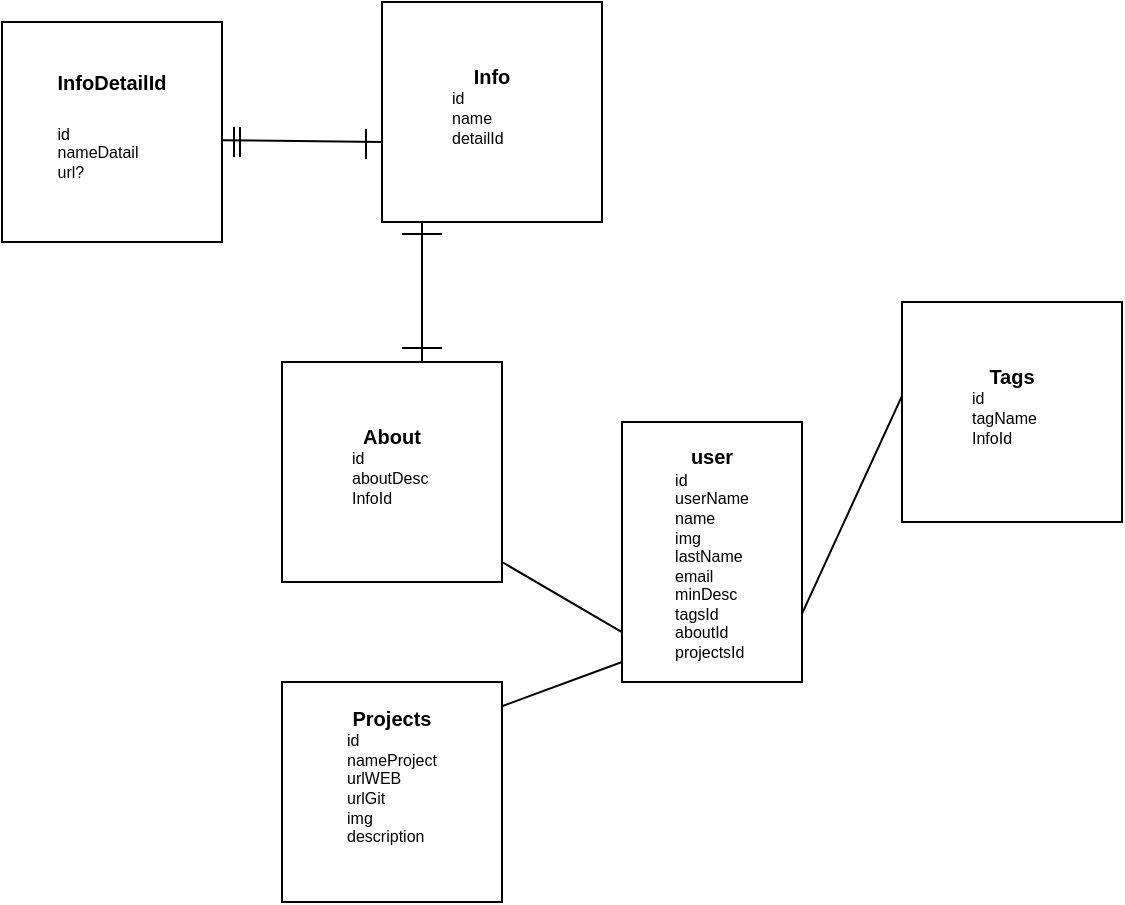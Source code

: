 <mxfile version="22.0.0" type="github">
  <diagram name="Page-1" id="6ot5tKGp_10JXIGLp8TC">
    <mxGraphModel dx="1024" dy="591" grid="1" gridSize="10" guides="1" tooltips="1" connect="1" arrows="1" fold="1" page="1" pageScale="1" pageWidth="827" pageHeight="1169" math="0" shadow="0">
      <root>
        <mxCell id="0" />
        <mxCell id="1" parent="0" />
        <mxCell id="KVeLCKiCaUEHIs7X6N4U-1" value="&lt;div style=&quot;&quot;&gt;&lt;div style=&quot;border-color: var(--border-color);&quot;&gt;&lt;span style=&quot;background-color: initial;&quot;&gt;&lt;b style=&quot;&quot;&gt;&lt;font style=&quot;font-size: 10px;&quot;&gt;user&lt;/font&gt;&lt;/b&gt;&lt;/span&gt;&lt;br&gt;&lt;div style=&quot;font-size: 8px; text-align: left;&quot;&gt;&lt;span style=&quot;background-color: initial;&quot;&gt;id&lt;/span&gt;&lt;/div&gt;&lt;span style=&quot;font-size: 8px; background-color: initial;&quot;&gt;&lt;div style=&quot;text-align: left;&quot;&gt;&lt;span style=&quot;background-color: initial;&quot;&gt;userName&lt;/span&gt;&lt;/div&gt;&lt;/span&gt;&lt;span style=&quot;font-size: 8px; background-color: initial;&quot;&gt;&lt;div style=&quot;text-align: left;&quot;&gt;&lt;span style=&quot;background-color: initial;&quot;&gt;name&lt;/span&gt;&lt;/div&gt;&lt;div style=&quot;text-align: left;&quot;&gt;&lt;span style=&quot;background-color: initial;&quot;&gt;img&lt;/span&gt;&lt;/div&gt;&lt;/span&gt;&lt;span style=&quot;font-size: 8px; background-color: initial;&quot;&gt;&lt;div style=&quot;text-align: left;&quot;&gt;&lt;span style=&quot;background-color: initial;&quot;&gt;lastName&lt;/span&gt;&lt;/div&gt;&lt;/span&gt;&lt;span style=&quot;font-size: 8px; background-color: initial;&quot;&gt;&lt;div style=&quot;text-align: left;&quot;&gt;&lt;span style=&quot;background-color: initial;&quot;&gt;email&lt;/span&gt;&lt;/div&gt;&lt;/span&gt;&lt;span style=&quot;font-size: 8px; background-color: initial;&quot;&gt;&lt;div style=&quot;text-align: left;&quot;&gt;&lt;span style=&quot;background-color: initial;&quot;&gt;minDesc&lt;/span&gt;&lt;/div&gt;&lt;/span&gt;&lt;span style=&quot;font-size: 8px; background-color: initial;&quot;&gt;&lt;div style=&quot;text-align: left;&quot;&gt;&lt;span style=&quot;background-color: initial;&quot;&gt;tagsId&lt;/span&gt;&lt;/div&gt;&lt;/span&gt;&lt;span style=&quot;font-size: 8px; background-color: initial;&quot;&gt;&lt;div style=&quot;text-align: left;&quot;&gt;&lt;span style=&quot;background-color: initial;&quot;&gt;aboutId&lt;/span&gt;&lt;/div&gt;&lt;/span&gt;&lt;span style=&quot;font-size: 8px; background-color: initial;&quot;&gt;&lt;div style=&quot;text-align: left;&quot;&gt;&lt;span style=&quot;background-color: initial;&quot;&gt;projectsId&lt;/span&gt;&lt;/div&gt;&lt;/span&gt;&lt;/div&gt;&lt;/div&gt;" style="rounded=0;whiteSpace=wrap;html=1;align=center;" vertex="1" parent="1">
          <mxGeometry x="360" y="280" width="90" height="130" as="geometry" />
        </mxCell>
        <mxCell id="KVeLCKiCaUEHIs7X6N4U-2" value="&lt;span style=&quot;background-color: initial; text-align: left; font-size: 10px;&quot;&gt;&lt;b&gt;About&lt;/b&gt;&lt;/span&gt;&lt;br&gt;&lt;span style=&quot;border-color: var(--border-color); background-color: initial; font-size: 8px;&quot;&gt;&lt;div style=&quot;border-color: var(--border-color); text-align: left;&quot;&gt;id&lt;/div&gt;&lt;/span&gt;&lt;span style=&quot;border-color: var(--border-color); background-color: initial; font-size: 8px;&quot;&gt;&lt;div style=&quot;border-color: var(--border-color); text-align: left;&quot;&gt;aboutDesc&lt;/div&gt;&lt;/span&gt;&lt;span style=&quot;border-color: var(--border-color); background-color: initial; font-size: 8px;&quot;&gt;&lt;div style=&quot;border-color: var(--border-color); text-align: left;&quot;&gt;InfoId&lt;/div&gt;&lt;/span&gt;&lt;ul style=&quot;border-color: var(--border-color); font-size: 8px;&quot;&gt;&lt;/ul&gt;" style="whiteSpace=wrap;html=1;aspect=fixed;" vertex="1" parent="1">
          <mxGeometry x="190" y="250" width="110" height="110" as="geometry" />
        </mxCell>
        <mxCell id="KVeLCKiCaUEHIs7X6N4U-3" value="&lt;span style=&quot;background-color: initial; text-align: left; font-size: 10px;&quot;&gt;&lt;b&gt;Info&lt;/b&gt;&lt;/span&gt;&lt;br&gt;&lt;span style=&quot;border-color: var(--border-color); background-color: initial; font-size: 8px;&quot;&gt;&lt;div style=&quot;border-color: var(--border-color); text-align: left;&quot;&gt;id&lt;/div&gt;&lt;/span&gt;&lt;span style=&quot;border-color: var(--border-color); background-color: initial; font-size: 8px;&quot;&gt;&lt;div style=&quot;border-color: var(--border-color); text-align: left;&quot;&gt;name&lt;/div&gt;&lt;/span&gt;&lt;span style=&quot;border-color: var(--border-color); background-color: initial; font-size: 8px;&quot;&gt;&lt;div style=&quot;border-color: var(--border-color); text-align: left;&quot;&gt;detailId&lt;/div&gt;&lt;/span&gt;&lt;ul style=&quot;border-color: var(--border-color); font-size: 8px;&quot;&gt;&lt;/ul&gt;" style="whiteSpace=wrap;html=1;aspect=fixed;" vertex="1" parent="1">
          <mxGeometry x="240" y="70" width="110" height="110" as="geometry" />
        </mxCell>
        <mxCell id="KVeLCKiCaUEHIs7X6N4U-4" value="&lt;span style=&quot;text-align: left; background-color: initial; font-size: 10px;&quot;&gt;&lt;b&gt;InfoDetailId&lt;br&gt;&lt;/b&gt;&lt;/span&gt;&lt;br&gt;&lt;span style=&quot;border-color: var(--border-color); background-color: initial; font-size: 8px;&quot;&gt;&lt;div style=&quot;border-color: var(--border-color); text-align: left;&quot;&gt;id&lt;/div&gt;&lt;/span&gt;&lt;span style=&quot;border-color: var(--border-color); background-color: initial; font-size: 8px;&quot;&gt;&lt;div style=&quot;border-color: var(--border-color); text-align: left;&quot;&gt;nameDatail&lt;/div&gt;&lt;div style=&quot;border-color: var(--border-color); text-align: left;&quot;&gt;url?&lt;/div&gt;&lt;/span&gt;&lt;ul style=&quot;border-color: var(--border-color); font-size: 8px;&quot;&gt;&lt;/ul&gt;" style="whiteSpace=wrap;html=1;aspect=fixed;" vertex="1" parent="1">
          <mxGeometry x="50" y="80" width="110" height="110" as="geometry" />
        </mxCell>
        <mxCell id="KVeLCKiCaUEHIs7X6N4U-5" value="" style="endArrow=none;html=1;rounded=0;entryX=0;entryY=0.636;entryDx=0;entryDy=0;entryPerimeter=0;exitX=0.999;exitY=0.537;exitDx=0;exitDy=0;exitPerimeter=0;" edge="1" parent="1" source="KVeLCKiCaUEHIs7X6N4U-4" target="KVeLCKiCaUEHIs7X6N4U-3">
          <mxGeometry width="50" height="50" relative="1" as="geometry">
            <mxPoint x="160" y="120" as="sourcePoint" />
            <mxPoint x="220" y="110" as="targetPoint" />
          </mxGeometry>
        </mxCell>
        <mxCell id="KVeLCKiCaUEHIs7X6N4U-6" value="" style="endArrow=none;html=1;rounded=0;" edge="1" parent="1">
          <mxGeometry width="50" height="50" relative="1" as="geometry">
            <mxPoint x="166" y="132.46" as="sourcePoint" />
            <mxPoint x="166" y="147.55" as="targetPoint" />
          </mxGeometry>
        </mxCell>
        <mxCell id="KVeLCKiCaUEHIs7X6N4U-8" value="" style="endArrow=none;html=1;rounded=0;" edge="1" parent="1">
          <mxGeometry width="50" height="50" relative="1" as="geometry">
            <mxPoint x="169" y="132.46" as="sourcePoint" />
            <mxPoint x="169" y="147.55" as="targetPoint" />
          </mxGeometry>
        </mxCell>
        <mxCell id="KVeLCKiCaUEHIs7X6N4U-9" value="" style="endArrow=none;html=1;rounded=0;" edge="1" parent="1">
          <mxGeometry width="50" height="50" relative="1" as="geometry">
            <mxPoint x="232" y="133.46" as="sourcePoint" />
            <mxPoint x="232" y="148.55" as="targetPoint" />
          </mxGeometry>
        </mxCell>
        <mxCell id="KVeLCKiCaUEHIs7X6N4U-11" value="" style="endArrow=none;html=1;rounded=0;" edge="1" parent="1">
          <mxGeometry width="50" height="50" relative="1" as="geometry">
            <mxPoint x="260" y="250" as="sourcePoint" />
            <mxPoint x="260" y="180" as="targetPoint" />
          </mxGeometry>
        </mxCell>
        <mxCell id="KVeLCKiCaUEHIs7X6N4U-12" value="" style="endArrow=none;html=1;rounded=0;" edge="1" parent="1">
          <mxGeometry width="50" height="50" relative="1" as="geometry">
            <mxPoint x="250" y="186.0" as="sourcePoint" />
            <mxPoint x="270" y="186" as="targetPoint" />
          </mxGeometry>
        </mxCell>
        <mxCell id="KVeLCKiCaUEHIs7X6N4U-13" value="" style="endArrow=none;html=1;rounded=0;" edge="1" parent="1">
          <mxGeometry width="50" height="50" relative="1" as="geometry">
            <mxPoint x="250" y="243.0" as="sourcePoint" />
            <mxPoint x="270" y="243" as="targetPoint" />
          </mxGeometry>
        </mxCell>
        <mxCell id="KVeLCKiCaUEHIs7X6N4U-14" value="" style="endArrow=none;html=1;rounded=0;entryX=-0.003;entryY=0.807;entryDx=0;entryDy=0;entryPerimeter=0;" edge="1" parent="1" target="KVeLCKiCaUEHIs7X6N4U-1">
          <mxGeometry width="50" height="50" relative="1" as="geometry">
            <mxPoint x="300" y="350" as="sourcePoint" />
            <mxPoint x="350" y="300" as="targetPoint" />
          </mxGeometry>
        </mxCell>
        <mxCell id="KVeLCKiCaUEHIs7X6N4U-15" value="&lt;span style=&quot;background-color: initial; text-align: left; font-size: 10px;&quot;&gt;&lt;b&gt;Tags&lt;/b&gt;&lt;/span&gt;&lt;br&gt;&lt;span style=&quot;border-color: var(--border-color); background-color: initial; font-size: 8px;&quot;&gt;&lt;div style=&quot;border-color: var(--border-color); text-align: left;&quot;&gt;id&lt;/div&gt;&lt;/span&gt;&lt;span style=&quot;border-color: var(--border-color); background-color: initial; font-size: 8px;&quot;&gt;&lt;div style=&quot;border-color: var(--border-color); text-align: left;&quot;&gt;tagName&lt;/div&gt;&lt;/span&gt;&lt;span style=&quot;border-color: var(--border-color); background-color: initial; font-size: 8px;&quot;&gt;&lt;div style=&quot;border-color: var(--border-color); text-align: left;&quot;&gt;InfoId&lt;/div&gt;&lt;/span&gt;&lt;ul style=&quot;border-color: var(--border-color); font-size: 8px;&quot;&gt;&lt;/ul&gt;" style="whiteSpace=wrap;html=1;aspect=fixed;" vertex="1" parent="1">
          <mxGeometry x="500" y="220" width="110" height="110" as="geometry" />
        </mxCell>
        <mxCell id="KVeLCKiCaUEHIs7X6N4U-16" value="" style="endArrow=none;html=1;rounded=0;entryX=-0.001;entryY=0.429;entryDx=0;entryDy=0;entryPerimeter=0;exitX=1.001;exitY=0.736;exitDx=0;exitDy=0;exitPerimeter=0;" edge="1" parent="1" source="KVeLCKiCaUEHIs7X6N4U-1" target="KVeLCKiCaUEHIs7X6N4U-15">
          <mxGeometry width="50" height="50" relative="1" as="geometry">
            <mxPoint x="450" y="350" as="sourcePoint" />
            <mxPoint x="500" y="300" as="targetPoint" />
          </mxGeometry>
        </mxCell>
        <mxCell id="KVeLCKiCaUEHIs7X6N4U-17" value="&lt;span style=&quot;background-color: initial; text-align: left; font-size: 10px;&quot;&gt;&lt;b&gt;Projects&lt;/b&gt;&lt;/span&gt;&lt;br&gt;&lt;span style=&quot;border-color: var(--border-color); background-color: initial; font-size: 8px;&quot;&gt;&lt;div style=&quot;border-color: var(--border-color); text-align: left;&quot;&gt;id&lt;/div&gt;&lt;/span&gt;&lt;span style=&quot;border-color: var(--border-color); background-color: initial; font-size: 8px;&quot;&gt;&lt;div style=&quot;border-color: var(--border-color); text-align: left;&quot;&gt;nameProject&lt;/div&gt;&lt;/span&gt;&lt;span style=&quot;border-color: var(--border-color); background-color: initial; font-size: 8px;&quot;&gt;&lt;div style=&quot;border-color: var(--border-color); text-align: left;&quot;&gt;urlWEB&lt;/div&gt;&lt;div style=&quot;border-color: var(--border-color); text-align: left;&quot;&gt;urlGit&lt;/div&gt;&lt;div style=&quot;border-color: var(--border-color); text-align: left;&quot;&gt;img&lt;/div&gt;&lt;div style=&quot;border-color: var(--border-color); text-align: left;&quot;&gt;description&lt;/div&gt;&lt;div style=&quot;border-color: var(--border-color); text-align: left;&quot;&gt;&lt;br&gt;&lt;/div&gt;&lt;/span&gt;&lt;ul style=&quot;border-color: var(--border-color); font-size: 8px;&quot;&gt;&lt;/ul&gt;" style="whiteSpace=wrap;html=1;aspect=fixed;" vertex="1" parent="1">
          <mxGeometry x="190" y="410" width="110" height="110" as="geometry" />
        </mxCell>
        <mxCell id="KVeLCKiCaUEHIs7X6N4U-18" value="" style="endArrow=none;html=1;rounded=0;exitX=1.003;exitY=0.109;exitDx=0;exitDy=0;exitPerimeter=0;" edge="1" parent="1" source="KVeLCKiCaUEHIs7X6N4U-17">
          <mxGeometry width="50" height="50" relative="1" as="geometry">
            <mxPoint x="310" y="450" as="sourcePoint" />
            <mxPoint x="360" y="400" as="targetPoint" />
          </mxGeometry>
        </mxCell>
      </root>
    </mxGraphModel>
  </diagram>
</mxfile>
